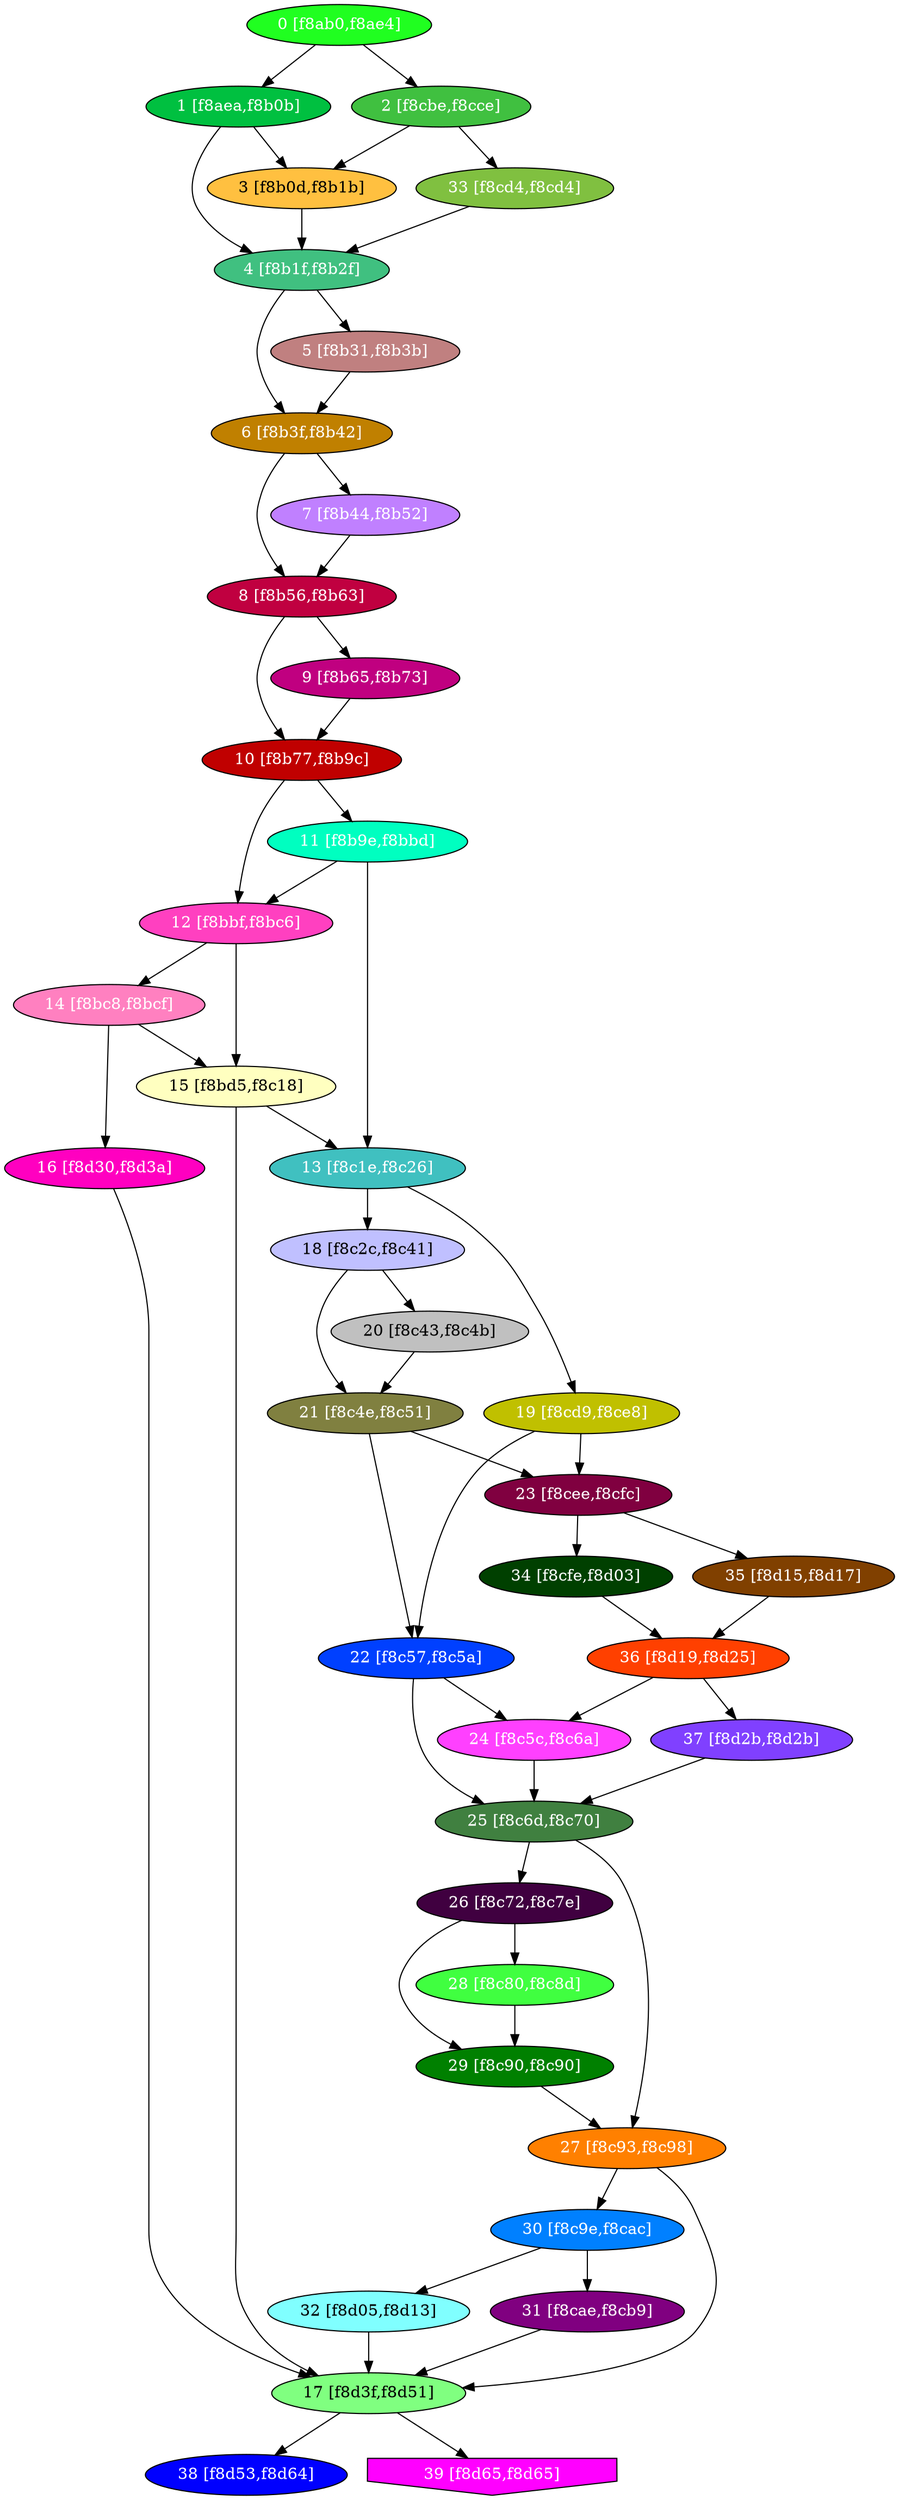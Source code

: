 diGraph libnss3{
	libnss3_0  [style=filled fillcolor="#20FF20" fontcolor="#ffffff" shape=oval label="0 [f8ab0,f8ae4]"]
	libnss3_1  [style=filled fillcolor="#00C040" fontcolor="#ffffff" shape=oval label="1 [f8aea,f8b0b]"]
	libnss3_2  [style=filled fillcolor="#40C040" fontcolor="#ffffff" shape=oval label="2 [f8cbe,f8cce]"]
	libnss3_3  [style=filled fillcolor="#FFC040" fontcolor="#000000" shape=oval label="3 [f8b0d,f8b1b]"]
	libnss3_4  [style=filled fillcolor="#40C080" fontcolor="#ffffff" shape=oval label="4 [f8b1f,f8b2f]"]
	libnss3_5  [style=filled fillcolor="#C08080" fontcolor="#ffffff" shape=oval label="5 [f8b31,f8b3b]"]
	libnss3_6  [style=filled fillcolor="#C08000" fontcolor="#ffffff" shape=oval label="6 [f8b3f,f8b42]"]
	libnss3_7  [style=filled fillcolor="#C080FF" fontcolor="#ffffff" shape=oval label="7 [f8b44,f8b52]"]
	libnss3_8  [style=filled fillcolor="#C00040" fontcolor="#ffffff" shape=oval label="8 [f8b56,f8b63]"]
	libnss3_9  [style=filled fillcolor="#C00080" fontcolor="#ffffff" shape=oval label="9 [f8b65,f8b73]"]
	libnss3_a  [style=filled fillcolor="#C00000" fontcolor="#ffffff" shape=oval label="10 [f8b77,f8b9c]"]
	libnss3_b  [style=filled fillcolor="#00FFC0" fontcolor="#ffffff" shape=oval label="11 [f8b9e,f8bbd]"]
	libnss3_c  [style=filled fillcolor="#FF40C0" fontcolor="#ffffff" shape=oval label="12 [f8bbf,f8bc6]"]
	libnss3_d  [style=filled fillcolor="#40C0C0" fontcolor="#ffffff" shape=oval label="13 [f8c1e,f8c26]"]
	libnss3_e  [style=filled fillcolor="#FF80C0" fontcolor="#ffffff" shape=oval label="14 [f8bc8,f8bcf]"]
	libnss3_f  [style=filled fillcolor="#FFFFC0" fontcolor="#000000" shape=oval label="15 [f8bd5,f8c18]"]
	libnss3_10  [style=filled fillcolor="#FF00C0" fontcolor="#ffffff" shape=oval label="16 [f8d30,f8d3a]"]
	libnss3_11  [style=filled fillcolor="#80FF80" fontcolor="#000000" shape=oval label="17 [f8d3f,f8d51]"]
	libnss3_12  [style=filled fillcolor="#C0C0FF" fontcolor="#000000" shape=oval label="18 [f8c2c,f8c41]"]
	libnss3_13  [style=filled fillcolor="#C0C000" fontcolor="#ffffff" shape=oval label="19 [f8cd9,f8ce8]"]
	libnss3_14  [style=filled fillcolor="#C0C0C0" fontcolor="#000000" shape=oval label="20 [f8c43,f8c4b]"]
	libnss3_15  [style=filled fillcolor="#808040" fontcolor="#ffffff" shape=oval label="21 [f8c4e,f8c51]"]
	libnss3_16  [style=filled fillcolor="#0040FF" fontcolor="#ffffff" shape=oval label="22 [f8c57,f8c5a]"]
	libnss3_17  [style=filled fillcolor="#800040" fontcolor="#ffffff" shape=oval label="23 [f8cee,f8cfc]"]
	libnss3_18  [style=filled fillcolor="#FF40FF" fontcolor="#ffffff" shape=oval label="24 [f8c5c,f8c6a]"]
	libnss3_19  [style=filled fillcolor="#408040" fontcolor="#ffffff" shape=oval label="25 [f8c6d,f8c70]"]
	libnss3_1a  [style=filled fillcolor="#400040" fontcolor="#ffffff" shape=oval label="26 [f8c72,f8c7e]"]
	libnss3_1b  [style=filled fillcolor="#FF8000" fontcolor="#ffffff" shape=oval label="27 [f8c93,f8c98]"]
	libnss3_1c  [style=filled fillcolor="#40FF40" fontcolor="#ffffff" shape=oval label="28 [f8c80,f8c8d]"]
	libnss3_1d  [style=filled fillcolor="#008000" fontcolor="#ffffff" shape=oval label="29 [f8c90,f8c90]"]
	libnss3_1e  [style=filled fillcolor="#0080FF" fontcolor="#ffffff" shape=oval label="30 [f8c9e,f8cac]"]
	libnss3_1f  [style=filled fillcolor="#800080" fontcolor="#ffffff" shape=oval label="31 [f8cae,f8cb9]"]
	libnss3_20  [style=filled fillcolor="#80FFFF" fontcolor="#000000" shape=oval label="32 [f8d05,f8d13]"]
	libnss3_21  [style=filled fillcolor="#80C040" fontcolor="#ffffff" shape=oval label="33 [f8cd4,f8cd4]"]
	libnss3_22  [style=filled fillcolor="#004000" fontcolor="#ffffff" shape=oval label="34 [f8cfe,f8d03]"]
	libnss3_23  [style=filled fillcolor="#804000" fontcolor="#ffffff" shape=oval label="35 [f8d15,f8d17]"]
	libnss3_24  [style=filled fillcolor="#FF4000" fontcolor="#ffffff" shape=oval label="36 [f8d19,f8d25]"]
	libnss3_25  [style=filled fillcolor="#8040FF" fontcolor="#ffffff" shape=oval label="37 [f8d2b,f8d2b]"]
	libnss3_26  [style=filled fillcolor="#0000FF" fontcolor="#ffffff" shape=oval label="38 [f8d53,f8d64]"]
	libnss3_27  [style=filled fillcolor="#FF00FF" fontcolor="#ffffff" shape=invhouse label="39 [f8d65,f8d65]"]

	libnss3_0 -> libnss3_1
	libnss3_0 -> libnss3_2
	libnss3_1 -> libnss3_3
	libnss3_1 -> libnss3_4
	libnss3_2 -> libnss3_3
	libnss3_2 -> libnss3_21
	libnss3_3 -> libnss3_4
	libnss3_4 -> libnss3_5
	libnss3_4 -> libnss3_6
	libnss3_5 -> libnss3_6
	libnss3_6 -> libnss3_7
	libnss3_6 -> libnss3_8
	libnss3_7 -> libnss3_8
	libnss3_8 -> libnss3_9
	libnss3_8 -> libnss3_a
	libnss3_9 -> libnss3_a
	libnss3_a -> libnss3_b
	libnss3_a -> libnss3_c
	libnss3_b -> libnss3_c
	libnss3_b -> libnss3_d
	libnss3_c -> libnss3_e
	libnss3_c -> libnss3_f
	libnss3_d -> libnss3_12
	libnss3_d -> libnss3_13
	libnss3_e -> libnss3_f
	libnss3_e -> libnss3_10
	libnss3_f -> libnss3_d
	libnss3_f -> libnss3_11
	libnss3_10 -> libnss3_11
	libnss3_11 -> libnss3_26
	libnss3_11 -> libnss3_27
	libnss3_12 -> libnss3_14
	libnss3_12 -> libnss3_15
	libnss3_13 -> libnss3_16
	libnss3_13 -> libnss3_17
	libnss3_14 -> libnss3_15
	libnss3_15 -> libnss3_16
	libnss3_15 -> libnss3_17
	libnss3_16 -> libnss3_18
	libnss3_16 -> libnss3_19
	libnss3_17 -> libnss3_22
	libnss3_17 -> libnss3_23
	libnss3_18 -> libnss3_19
	libnss3_19 -> libnss3_1a
	libnss3_19 -> libnss3_1b
	libnss3_1a -> libnss3_1c
	libnss3_1a -> libnss3_1d
	libnss3_1b -> libnss3_11
	libnss3_1b -> libnss3_1e
	libnss3_1c -> libnss3_1d
	libnss3_1d -> libnss3_1b
	libnss3_1e -> libnss3_1f
	libnss3_1e -> libnss3_20
	libnss3_1f -> libnss3_11
	libnss3_20 -> libnss3_11
	libnss3_21 -> libnss3_4
	libnss3_22 -> libnss3_24
	libnss3_23 -> libnss3_24
	libnss3_24 -> libnss3_18
	libnss3_24 -> libnss3_25
	libnss3_25 -> libnss3_19
}